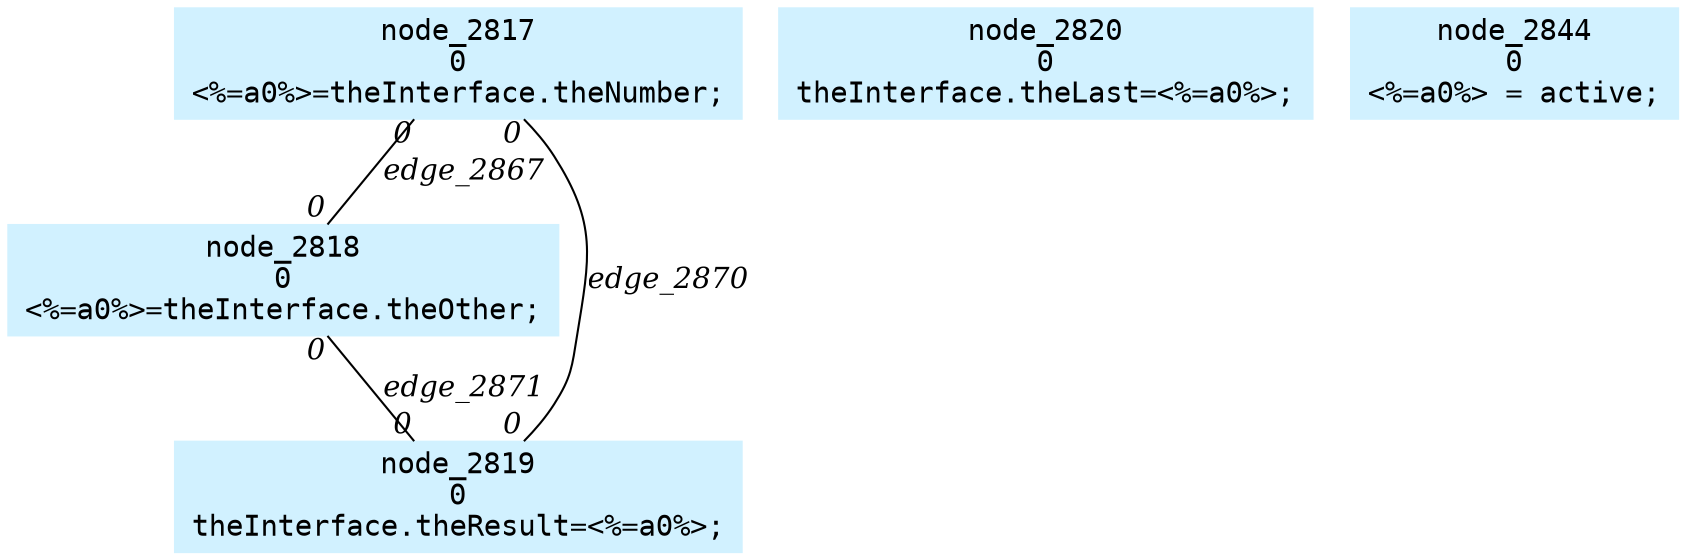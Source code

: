 digraph g{node_2817 [shape=box, style=filled, color="#d1f1ff", fontname="Courier", label="node_2817
0
<%=a0%>=theInterface.theNumber;
" ]
node_2818 [shape=box, style=filled, color="#d1f1ff", fontname="Courier", label="node_2818
0
<%=a0%>=theInterface.theOther;
" ]
node_2819 [shape=box, style=filled, color="#d1f1ff", fontname="Courier", label="node_2819
0
theInterface.theResult=<%=a0%>;
" ]
node_2820 [shape=box, style=filled, color="#d1f1ff", fontname="Courier", label="node_2820
0
theInterface.theLast=<%=a0%>;
" ]
node_2844 [shape=box, style=filled, color="#d1f1ff", fontname="Courier", label="node_2844
0
<%=a0%> = active;
" ]
node_2817 -> node_2818 [dir=none, arrowHead=none, fontname="Times-Italic", label="edge_2867",  headlabel="0", taillabel="0" ]
node_2817 -> node_2819 [dir=none, arrowHead=none, fontname="Times-Italic", label="edge_2870",  headlabel="0", taillabel="0" ]
node_2818 -> node_2819 [dir=none, arrowHead=none, fontname="Times-Italic", label="edge_2871",  headlabel="0", taillabel="0" ]
}